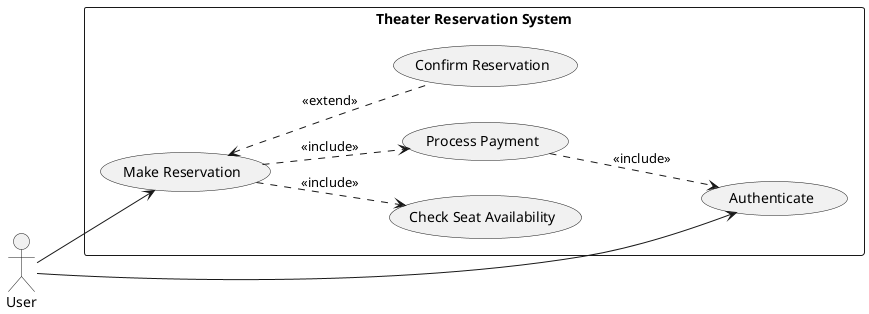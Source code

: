 @startuml "Use Case Diagram"
left to right direction
actor "User" as user

rectangle "Theater Reservation System" {
  usecase "Authenticate" as UC1
  usecase "Make Reservation" as UC2
  usecase "Check Seat Availability" as UC3
  usecase "Process Payment" as UC4
  usecase "Confirm Reservation" as UC5
}

user --> UC1
user --> UC2

UC2 ..> UC3 : <<include>>
UC2 ..> UC4 : <<include>>
UC2 <.. UC5 : <<extend>>
UC4 ..> UC1 : <<include>>
@enduml